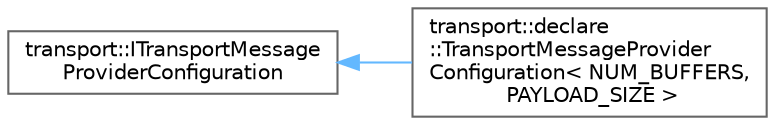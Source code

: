 digraph "Graphical Class Hierarchy"
{
 // LATEX_PDF_SIZE
  bgcolor="transparent";
  edge [fontname=Helvetica,fontsize=10,labelfontname=Helvetica,labelfontsize=10];
  node [fontname=Helvetica,fontsize=10,shape=box,height=0.2,width=0.4];
  rankdir="LR";
  Node0 [id="Node000000",label="transport::ITransportMessage\lProviderConfiguration",height=0.2,width=0.4,color="grey40", fillcolor="white", style="filled",URL="$dd/d62/classtransport_1_1ITransportMessageProviderConfiguration.html",tooltip=" "];
  Node0 -> Node1 [id="edge169_Node000000_Node000001",dir="back",color="steelblue1",style="solid",tooltip=" "];
  Node1 [id="Node000001",label="transport::declare\l::TransportMessageProvider\lConfiguration\< NUM_BUFFERS,\l PAYLOAD_SIZE \>",height=0.2,width=0.4,color="grey40", fillcolor="white", style="filled",URL="$d4/de4/classtransport_1_1declare_1_1TransportMessageProviderConfiguration.html",tooltip=" "];
}
